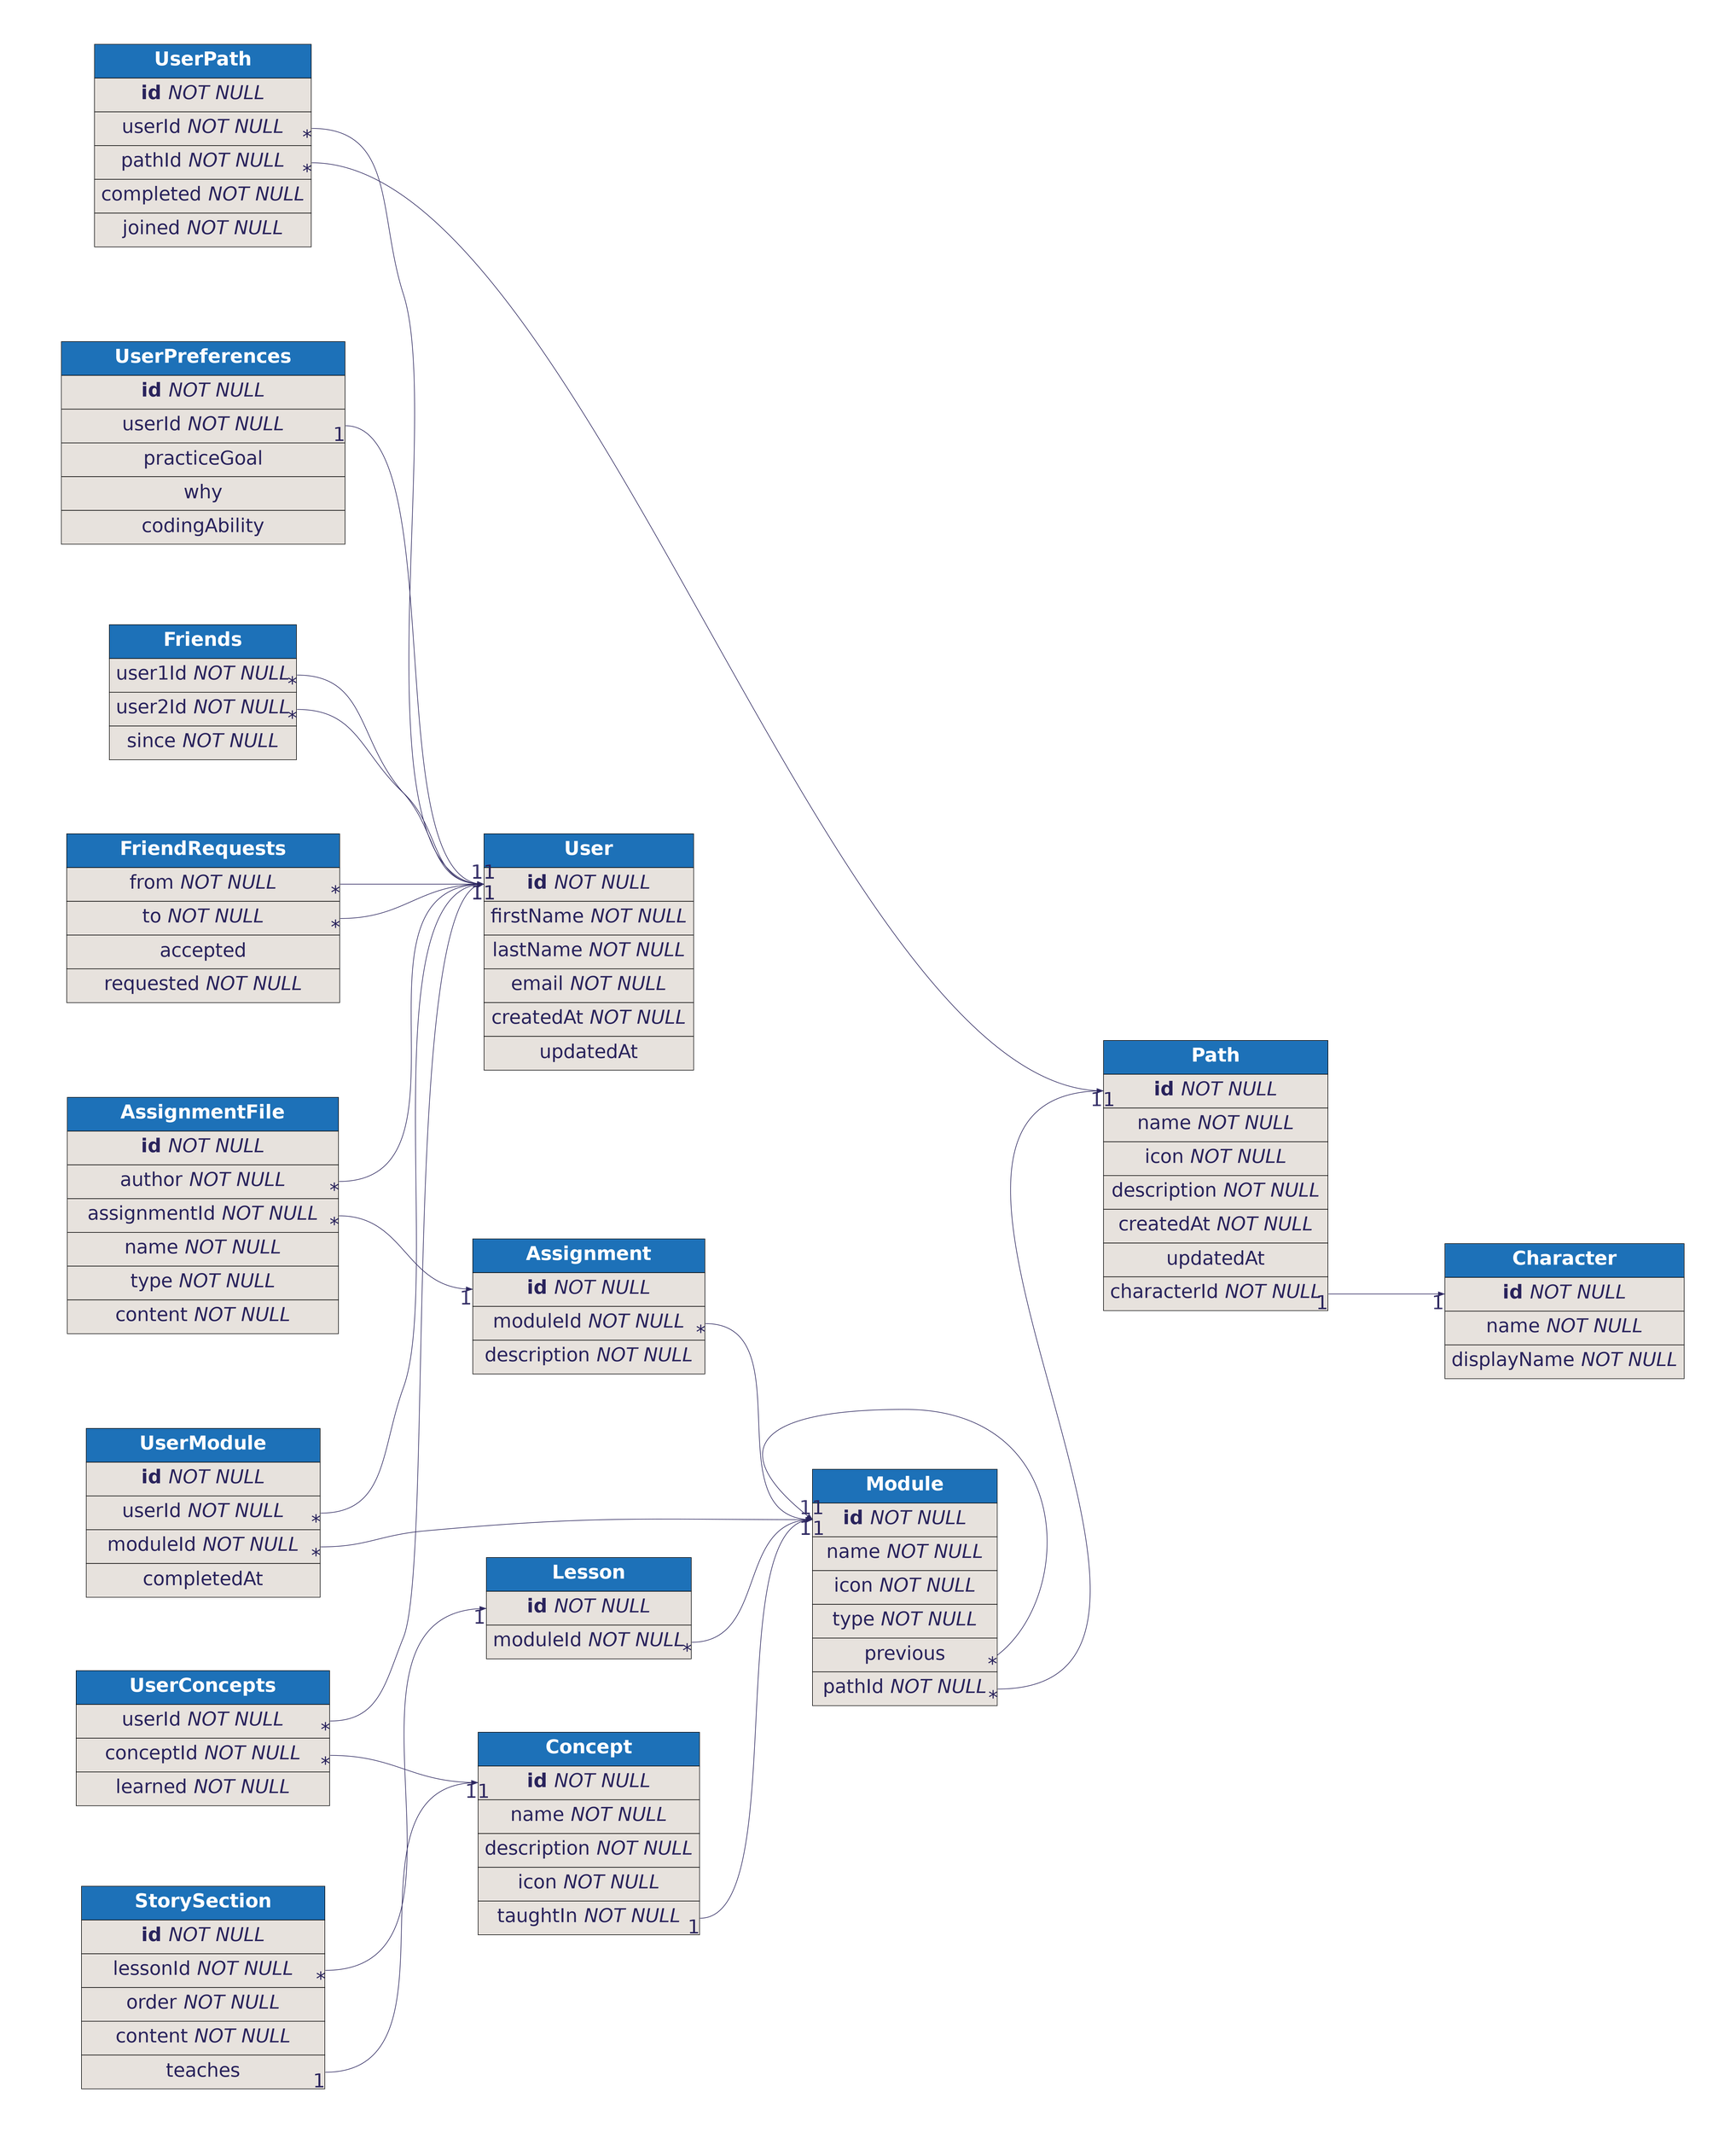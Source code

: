 digraph dbml {
      rankdir=LR;
      graph [fontname="helvetica", fontsize=32, fontcolor="#29235c", bgcolor="transparent"];
      node [penwidth=0, margin=0, fontname="helvetica", fontsize=32, fontcolor="#29235c"];
      edge [fontname="helvetica", fontsize=32, fontcolor="#29235c", color="#29235c"];

      
      
      "User" [id=User;label=<<TABLE BORDER="0" CELLBORDER="1" CELLSPACING="0" CELLPADDING="10" >
      <TR><TD PORT="f0" WIDTH="150" BGCOLOR="#1d71b8"><font color="#ffffff"><B>       User       </B></font></TD></TR>
<TR><TD PORT="f1" BGCOLOR="#e7e2dd"><b>id</b> <i>NOT NULL</i></TD></TR>
<TR><TD PORT="f2" BGCOLOR="#e7e2dd">firstName <i>NOT NULL</i></TD></TR>
<TR><TD PORT="f3" BGCOLOR="#e7e2dd">lastName <i>NOT NULL</i></TD></TR>
<TR><TD PORT="f4" BGCOLOR="#e7e2dd">email <i>NOT NULL</i></TD></TR>
<TR><TD PORT="f5" BGCOLOR="#e7e2dd">createdAt <i>NOT NULL</i></TD></TR>
<TR><TD PORT="f6" BGCOLOR="#e7e2dd">updatedAt</TD></TR>
    </TABLE>>];
"User" [id=User;label=<<TABLE BORDER="0" CELLBORDER="1" CELLSPACING="0" CELLPADDING="10" >
      <TR><TD PORT="f0" WIDTH="150" BGCOLOR="#1d71b8"><font color="#ffffff"><B>       User       </B></font></TD></TR>
<TR><TD PORT="f1" BGCOLOR="#e7e2dd"><b>id</b> <i>NOT NULL</i></TD></TR>
<TR><TD PORT="f2" BGCOLOR="#e7e2dd">firstName <i>NOT NULL</i></TD></TR>
<TR><TD PORT="f3" BGCOLOR="#e7e2dd">lastName <i>NOT NULL</i></TD></TR>
<TR><TD PORT="f4" BGCOLOR="#e7e2dd">email <i>NOT NULL</i></TD></TR>
<TR><TD PORT="f5" BGCOLOR="#e7e2dd">createdAt <i>NOT NULL</i></TD></TR>
<TR><TD PORT="f6" BGCOLOR="#e7e2dd">updatedAt</TD></TR>
    </TABLE>>];
"UserPreferences" [id=UserPreferences;label=<<TABLE BORDER="0" CELLBORDER="1" CELLSPACING="0" CELLPADDING="10" >
      <TR><TD PORT="f0" WIDTH="150" BGCOLOR="#1d71b8"><font color="#ffffff"><B>       UserPreferences       </B></font></TD></TR>
<TR><TD PORT="f1" BGCOLOR="#e7e2dd"><b>id</b> <i>NOT NULL</i></TD></TR>
<TR><TD PORT="f2" BGCOLOR="#e7e2dd">userId <i>NOT NULL</i></TD></TR>
<TR><TD PORT="f3" BGCOLOR="#e7e2dd">practiceGoal</TD></TR>
<TR><TD PORT="f4" BGCOLOR="#e7e2dd">why</TD></TR>
<TR><TD PORT="f5" BGCOLOR="#e7e2dd">codingAbility</TD></TR>
    </TABLE>>];
"Path" [id=Path;label=<<TABLE BORDER="0" CELLBORDER="1" CELLSPACING="0" CELLPADDING="10" >
      <TR><TD PORT="f0" WIDTH="150" BGCOLOR="#1d71b8"><font color="#ffffff"><B>       Path       </B></font></TD></TR>
<TR><TD PORT="f1" BGCOLOR="#e7e2dd"><b>id</b> <i>NOT NULL</i></TD></TR>
<TR><TD PORT="f2" BGCOLOR="#e7e2dd">name <i>NOT NULL</i></TD></TR>
<TR><TD PORT="f3" BGCOLOR="#e7e2dd">icon <i>NOT NULL</i></TD></TR>
<TR><TD PORT="f4" BGCOLOR="#e7e2dd">description <i>NOT NULL</i></TD></TR>
<TR><TD PORT="f5" BGCOLOR="#e7e2dd">createdAt <i>NOT NULL</i></TD></TR>
<TR><TD PORT="f6" BGCOLOR="#e7e2dd">updatedAt</TD></TR>
<TR><TD PORT="f7" BGCOLOR="#e7e2dd">characterId <i>NOT NULL</i></TD></TR>
    </TABLE>>];
"UserPath" [id=UserPath;label=<<TABLE BORDER="0" CELLBORDER="1" CELLSPACING="0" CELLPADDING="10" >
      <TR><TD PORT="f0" WIDTH="150" BGCOLOR="#1d71b8"><font color="#ffffff"><B>       UserPath       </B></font></TD></TR>
<TR><TD PORT="f1" BGCOLOR="#e7e2dd"><b>id</b> <i>NOT NULL</i></TD></TR>
<TR><TD PORT="f2" BGCOLOR="#e7e2dd">userId <i>NOT NULL</i></TD></TR>
<TR><TD PORT="f3" BGCOLOR="#e7e2dd">pathId <i>NOT NULL</i></TD></TR>
<TR><TD PORT="f4" BGCOLOR="#e7e2dd">completed <i>NOT NULL</i></TD></TR>
<TR><TD PORT="f5" BGCOLOR="#e7e2dd">joined <i>NOT NULL</i></TD></TR>
    </TABLE>>];
"Concept" [id=Concept;label=<<TABLE BORDER="0" CELLBORDER="1" CELLSPACING="0" CELLPADDING="10" >
      <TR><TD PORT="f0" WIDTH="150" BGCOLOR="#1d71b8"><font color="#ffffff"><B>       Concept       </B></font></TD></TR>
<TR><TD PORT="f1" BGCOLOR="#e7e2dd"><b>id</b> <i>NOT NULL</i></TD></TR>
<TR><TD PORT="f2" BGCOLOR="#e7e2dd">name <i>NOT NULL</i></TD></TR>
<TR><TD PORT="f3" BGCOLOR="#e7e2dd">description <i>NOT NULL</i></TD></TR>
<TR><TD PORT="f4" BGCOLOR="#e7e2dd">icon <i>NOT NULL</i></TD></TR>
<TR><TD PORT="f5" BGCOLOR="#e7e2dd">taughtIn <i>NOT NULL</i></TD></TR>
    </TABLE>>];
"UserConcepts" [id=UserConcepts;label=<<TABLE BORDER="0" CELLBORDER="1" CELLSPACING="0" CELLPADDING="10" >
      <TR><TD PORT="f0" WIDTH="150" BGCOLOR="#1d71b8"><font color="#ffffff"><B>       UserConcepts       </B></font></TD></TR>
<TR><TD PORT="f1" BGCOLOR="#e7e2dd">userId <i>NOT NULL</i></TD></TR>
<TR><TD PORT="f2" BGCOLOR="#e7e2dd">conceptId <i>NOT NULL</i></TD></TR>
<TR><TD PORT="f3" BGCOLOR="#e7e2dd">learned <i>NOT NULL</i></TD></TR>
    </TABLE>>];
"Module" [id=Module;label=<<TABLE BORDER="0" CELLBORDER="1" CELLSPACING="0" CELLPADDING="10" >
      <TR><TD PORT="f0" WIDTH="150" BGCOLOR="#1d71b8"><font color="#ffffff"><B>       Module       </B></font></TD></TR>
<TR><TD PORT="f1" BGCOLOR="#e7e2dd"><b>id</b> <i>NOT NULL</i></TD></TR>
<TR><TD PORT="f2" BGCOLOR="#e7e2dd">name <i>NOT NULL</i></TD></TR>
<TR><TD PORT="f3" BGCOLOR="#e7e2dd">icon <i>NOT NULL</i></TD></TR>
<TR><TD PORT="f4" BGCOLOR="#e7e2dd">type <i>NOT NULL</i></TD></TR>
<TR><TD PORT="f5" BGCOLOR="#e7e2dd">previous</TD></TR>
<TR><TD PORT="f6" BGCOLOR="#e7e2dd">pathId <i>NOT NULL</i></TD></TR>
    </TABLE>>];
"Module" [id=Module;label=<<TABLE BORDER="0" CELLBORDER="1" CELLSPACING="0" CELLPADDING="10" >
      <TR><TD PORT="f0" WIDTH="150" BGCOLOR="#1d71b8"><font color="#ffffff"><B>       Module       </B></font></TD></TR>
<TR><TD PORT="f1" BGCOLOR="#e7e2dd"><b>id</b> <i>NOT NULL</i></TD></TR>
<TR><TD PORT="f2" BGCOLOR="#e7e2dd">name <i>NOT NULL</i></TD></TR>
<TR><TD PORT="f3" BGCOLOR="#e7e2dd">icon <i>NOT NULL</i></TD></TR>
<TR><TD PORT="f4" BGCOLOR="#e7e2dd">type <i>NOT NULL</i></TD></TR>
<TR><TD PORT="f5" BGCOLOR="#e7e2dd">previous</TD></TR>
<TR><TD PORT="f6" BGCOLOR="#e7e2dd">pathId <i>NOT NULL</i></TD></TR>
    </TABLE>>];
"UserModule" [id=UserModule;label=<<TABLE BORDER="0" CELLBORDER="1" CELLSPACING="0" CELLPADDING="10" >
      <TR><TD PORT="f0" WIDTH="150" BGCOLOR="#1d71b8"><font color="#ffffff"><B>       UserModule       </B></font></TD></TR>
<TR><TD PORT="f1" BGCOLOR="#e7e2dd"><b>id</b> <i>NOT NULL</i></TD></TR>
<TR><TD PORT="f2" BGCOLOR="#e7e2dd">userId <i>NOT NULL</i></TD></TR>
<TR><TD PORT="f3" BGCOLOR="#e7e2dd">moduleId <i>NOT NULL</i></TD></TR>
<TR><TD PORT="f4" BGCOLOR="#e7e2dd">completedAt</TD></TR>
    </TABLE>>];
"Assignment" [id=Assignment;label=<<TABLE BORDER="0" CELLBORDER="1" CELLSPACING="0" CELLPADDING="10" >
      <TR><TD PORT="f0" WIDTH="150" BGCOLOR="#1d71b8"><font color="#ffffff"><B>       Assignment       </B></font></TD></TR>
<TR><TD PORT="f1" BGCOLOR="#e7e2dd"><b>id</b> <i>NOT NULL</i></TD></TR>
<TR><TD PORT="f2" BGCOLOR="#e7e2dd">moduleId <i>NOT NULL</i></TD></TR>
<TR><TD PORT="f3" BGCOLOR="#e7e2dd">description <i>NOT NULL</i></TD></TR>
    </TABLE>>];
"AssignmentFile" [id=AssignmentFile;label=<<TABLE BORDER="0" CELLBORDER="1" CELLSPACING="0" CELLPADDING="10" >
      <TR><TD PORT="f0" WIDTH="150" BGCOLOR="#1d71b8"><font color="#ffffff"><B>       AssignmentFile       </B></font></TD></TR>
<TR><TD PORT="f1" BGCOLOR="#e7e2dd"><b>id</b> <i>NOT NULL</i></TD></TR>
<TR><TD PORT="f2" BGCOLOR="#e7e2dd">author <i>NOT NULL</i></TD></TR>
<TR><TD PORT="f3" BGCOLOR="#e7e2dd">assignmentId <i>NOT NULL</i></TD></TR>
<TR><TD PORT="f4" BGCOLOR="#e7e2dd">name <i>NOT NULL</i></TD></TR>
<TR><TD PORT="f5" BGCOLOR="#e7e2dd">type <i>NOT NULL</i></TD></TR>
<TR><TD PORT="f6" BGCOLOR="#e7e2dd">content <i>NOT NULL</i></TD></TR>
    </TABLE>>];
"AssignmentFile" [id=AssignmentFile;label=<<TABLE BORDER="0" CELLBORDER="1" CELLSPACING="0" CELLPADDING="10" >
      <TR><TD PORT="f0" WIDTH="150" BGCOLOR="#1d71b8"><font color="#ffffff"><B>       AssignmentFile       </B></font></TD></TR>
<TR><TD PORT="f1" BGCOLOR="#e7e2dd"><b>id</b> <i>NOT NULL</i></TD></TR>
<TR><TD PORT="f2" BGCOLOR="#e7e2dd">author <i>NOT NULL</i></TD></TR>
<TR><TD PORT="f3" BGCOLOR="#e7e2dd">assignmentId <i>NOT NULL</i></TD></TR>
<TR><TD PORT="f4" BGCOLOR="#e7e2dd">name <i>NOT NULL</i></TD></TR>
<TR><TD PORT="f5" BGCOLOR="#e7e2dd">type <i>NOT NULL</i></TD></TR>
<TR><TD PORT="f6" BGCOLOR="#e7e2dd">content <i>NOT NULL</i></TD></TR>
    </TABLE>>];
"Lesson" [id=Lesson;label=<<TABLE BORDER="0" CELLBORDER="1" CELLSPACING="0" CELLPADDING="10" >
      <TR><TD PORT="f0" WIDTH="150" BGCOLOR="#1d71b8"><font color="#ffffff"><B>       Lesson       </B></font></TD></TR>
<TR><TD PORT="f1" BGCOLOR="#e7e2dd"><b>id</b> <i>NOT NULL</i></TD></TR>
<TR><TD PORT="f2" BGCOLOR="#e7e2dd">moduleId <i>NOT NULL</i></TD></TR>
    </TABLE>>];
"Lesson" [id=Lesson;label=<<TABLE BORDER="0" CELLBORDER="1" CELLSPACING="0" CELLPADDING="10" >
      <TR><TD PORT="f0" WIDTH="150" BGCOLOR="#1d71b8"><font color="#ffffff"><B>       Lesson       </B></font></TD></TR>
<TR><TD PORT="f1" BGCOLOR="#e7e2dd"><b>id</b> <i>NOT NULL</i></TD></TR>
<TR><TD PORT="f2" BGCOLOR="#e7e2dd">moduleId <i>NOT NULL</i></TD></TR>
    </TABLE>>];
"StorySection" [id=StorySection;label=<<TABLE BORDER="0" CELLBORDER="1" CELLSPACING="0" CELLPADDING="10" >
      <TR><TD PORT="f0" WIDTH="150" BGCOLOR="#1d71b8"><font color="#ffffff"><B>       StorySection       </B></font></TD></TR>
<TR><TD PORT="f1" BGCOLOR="#e7e2dd"><b>id</b> <i>NOT NULL</i></TD></TR>
<TR><TD PORT="f2" BGCOLOR="#e7e2dd">lessonId <i>NOT NULL</i></TD></TR>
<TR><TD PORT="f3" BGCOLOR="#e7e2dd">order <i>NOT NULL</i></TD></TR>
<TR><TD PORT="f4" BGCOLOR="#e7e2dd">content <i>NOT NULL</i></TD></TR>
<TR><TD PORT="f5" BGCOLOR="#e7e2dd">teaches</TD></TR>
    </TABLE>>];
"StorySection" [id=StorySection;label=<<TABLE BORDER="0" CELLBORDER="1" CELLSPACING="0" CELLPADDING="10" >
      <TR><TD PORT="f0" WIDTH="150" BGCOLOR="#1d71b8"><font color="#ffffff"><B>       StorySection       </B></font></TD></TR>
<TR><TD PORT="f1" BGCOLOR="#e7e2dd"><b>id</b> <i>NOT NULL</i></TD></TR>
<TR><TD PORT="f2" BGCOLOR="#e7e2dd">lessonId <i>NOT NULL</i></TD></TR>
<TR><TD PORT="f3" BGCOLOR="#e7e2dd">order <i>NOT NULL</i></TD></TR>
<TR><TD PORT="f4" BGCOLOR="#e7e2dd">content <i>NOT NULL</i></TD></TR>
<TR><TD PORT="f5" BGCOLOR="#e7e2dd">teaches</TD></TR>
    </TABLE>>];
"Character" [id=Character;label=<<TABLE BORDER="0" CELLBORDER="1" CELLSPACING="0" CELLPADDING="10" >
      <TR><TD PORT="f0" WIDTH="150" BGCOLOR="#1d71b8"><font color="#ffffff"><B>       Character       </B></font></TD></TR>
<TR><TD PORT="f1" BGCOLOR="#e7e2dd"><b>id</b> <i>NOT NULL</i></TD></TR>
<TR><TD PORT="f2" BGCOLOR="#e7e2dd">name <i>NOT NULL</i></TD></TR>
<TR><TD PORT="f3" BGCOLOR="#e7e2dd">displayName <i>NOT NULL</i></TD></TR>
    </TABLE>>];
"Friends" [id=Friends;label=<<TABLE BORDER="0" CELLBORDER="1" CELLSPACING="0" CELLPADDING="10" >
      <TR><TD PORT="f0" WIDTH="150" BGCOLOR="#1d71b8"><font color="#ffffff"><B>       Friends       </B></font></TD></TR>
<TR><TD PORT="f1" BGCOLOR="#e7e2dd">user1Id <i>NOT NULL</i></TD></TR>
<TR><TD PORT="f2" BGCOLOR="#e7e2dd">user2Id <i>NOT NULL</i></TD></TR>
<TR><TD PORT="f3" BGCOLOR="#e7e2dd">since <i>NOT NULL</i></TD></TR>
    </TABLE>>];
"FriendRequests" [id=FriendRequests;label=<<TABLE BORDER="0" CELLBORDER="1" CELLSPACING="0" CELLPADDING="10" >
      <TR><TD PORT="f0" WIDTH="150" BGCOLOR="#1d71b8"><font color="#ffffff"><B>       FriendRequests       </B></font></TD></TR>
<TR><TD PORT="f1" BGCOLOR="#e7e2dd">from <i>NOT NULL</i></TD></TR>
<TR><TD PORT="f2" BGCOLOR="#e7e2dd">to <i>NOT NULL</i></TD></TR>
<TR><TD PORT="f3" BGCOLOR="#e7e2dd">accepted</TD></TR>
<TR><TD PORT="f4" BGCOLOR="#e7e2dd">requested <i>NOT NULL</i></TD></TR>
    </TABLE>>];
    
      UserPreferences:f2:e -> User:f1:w [headlabel="1", taillabel="1", arrowhead="normal", arrowtail="none"]
Path:f7:e -> Character:f1:w [headlabel="1", taillabel="1", arrowhead="normal", arrowtail="none"]
UserPath:f2:e -> User:f1:w [headlabel="1", taillabel="*", arrowhead="normal", arrowtail="none"]
UserPath:f3:e -> Path:f1:w [headlabel="1", taillabel="*", arrowhead="normal", arrowtail="none"]
Concept:f5:e -> Module:f1:w [headlabel="1", taillabel="1", arrowhead="normal", arrowtail="none"]
UserConcepts:f1:e -> User:f1:w [headlabel="1", taillabel="*", arrowhead="normal", arrowtail="none"]
UserConcepts:f2:e -> Concept:f1:w [headlabel="1", taillabel="*", arrowhead="normal", arrowtail="none"]
Module:f5:e -> Module:f1:w [headlabel="1", taillabel="*", arrowhead="normal", arrowtail="none"]
Module:f6:e -> Path:f1:w [headlabel="1", taillabel="*", arrowhead="normal", arrowtail="none"]
UserModule:f2:e -> User:f1:w [headlabel="1", taillabel="*", arrowhead="normal", arrowtail="none"]
UserModule:f3:e -> Module:f1:w [headlabel="1", taillabel="*", arrowhead="normal", arrowtail="none"]
Assignment:f2:e -> Module:f1:w [headlabel="1", taillabel="*", arrowhead="normal", arrowtail="none"]
AssignmentFile:f2:e -> User:f1:w [headlabel="1", taillabel="*", arrowhead="normal", arrowtail="none"]
AssignmentFile:f3:e -> Assignment:f1:w [headlabel="1", taillabel="*", arrowhead="normal", arrowtail="none"]
Lesson:f2:e -> Module:f1:w [headlabel="1", taillabel="*", arrowhead="normal", arrowtail="none"]
StorySection:f2:e -> Lesson:f1:w [headlabel="1", taillabel="*", arrowhead="normal", arrowtail="none"]
StorySection:f5:e -> Concept:f1:w [headlabel="1", taillabel="1", arrowhead="normal", arrowtail="none"]
Friends:f1:e -> User:f1:w [headlabel="1", taillabel="*", arrowhead="normal", arrowtail="none"]
Friends:f2:e -> User:f1:w [headlabel="1", taillabel="*", arrowhead="normal", arrowtail="none"]
FriendRequests:f1:e -> User:f1:w [headlabel="1", taillabel="*", arrowhead="normal", arrowtail="none"]
FriendRequests:f2:e -> User:f1:w [headlabel="1", taillabel="*", arrowhead="normal", arrowtail="none"]
    }
